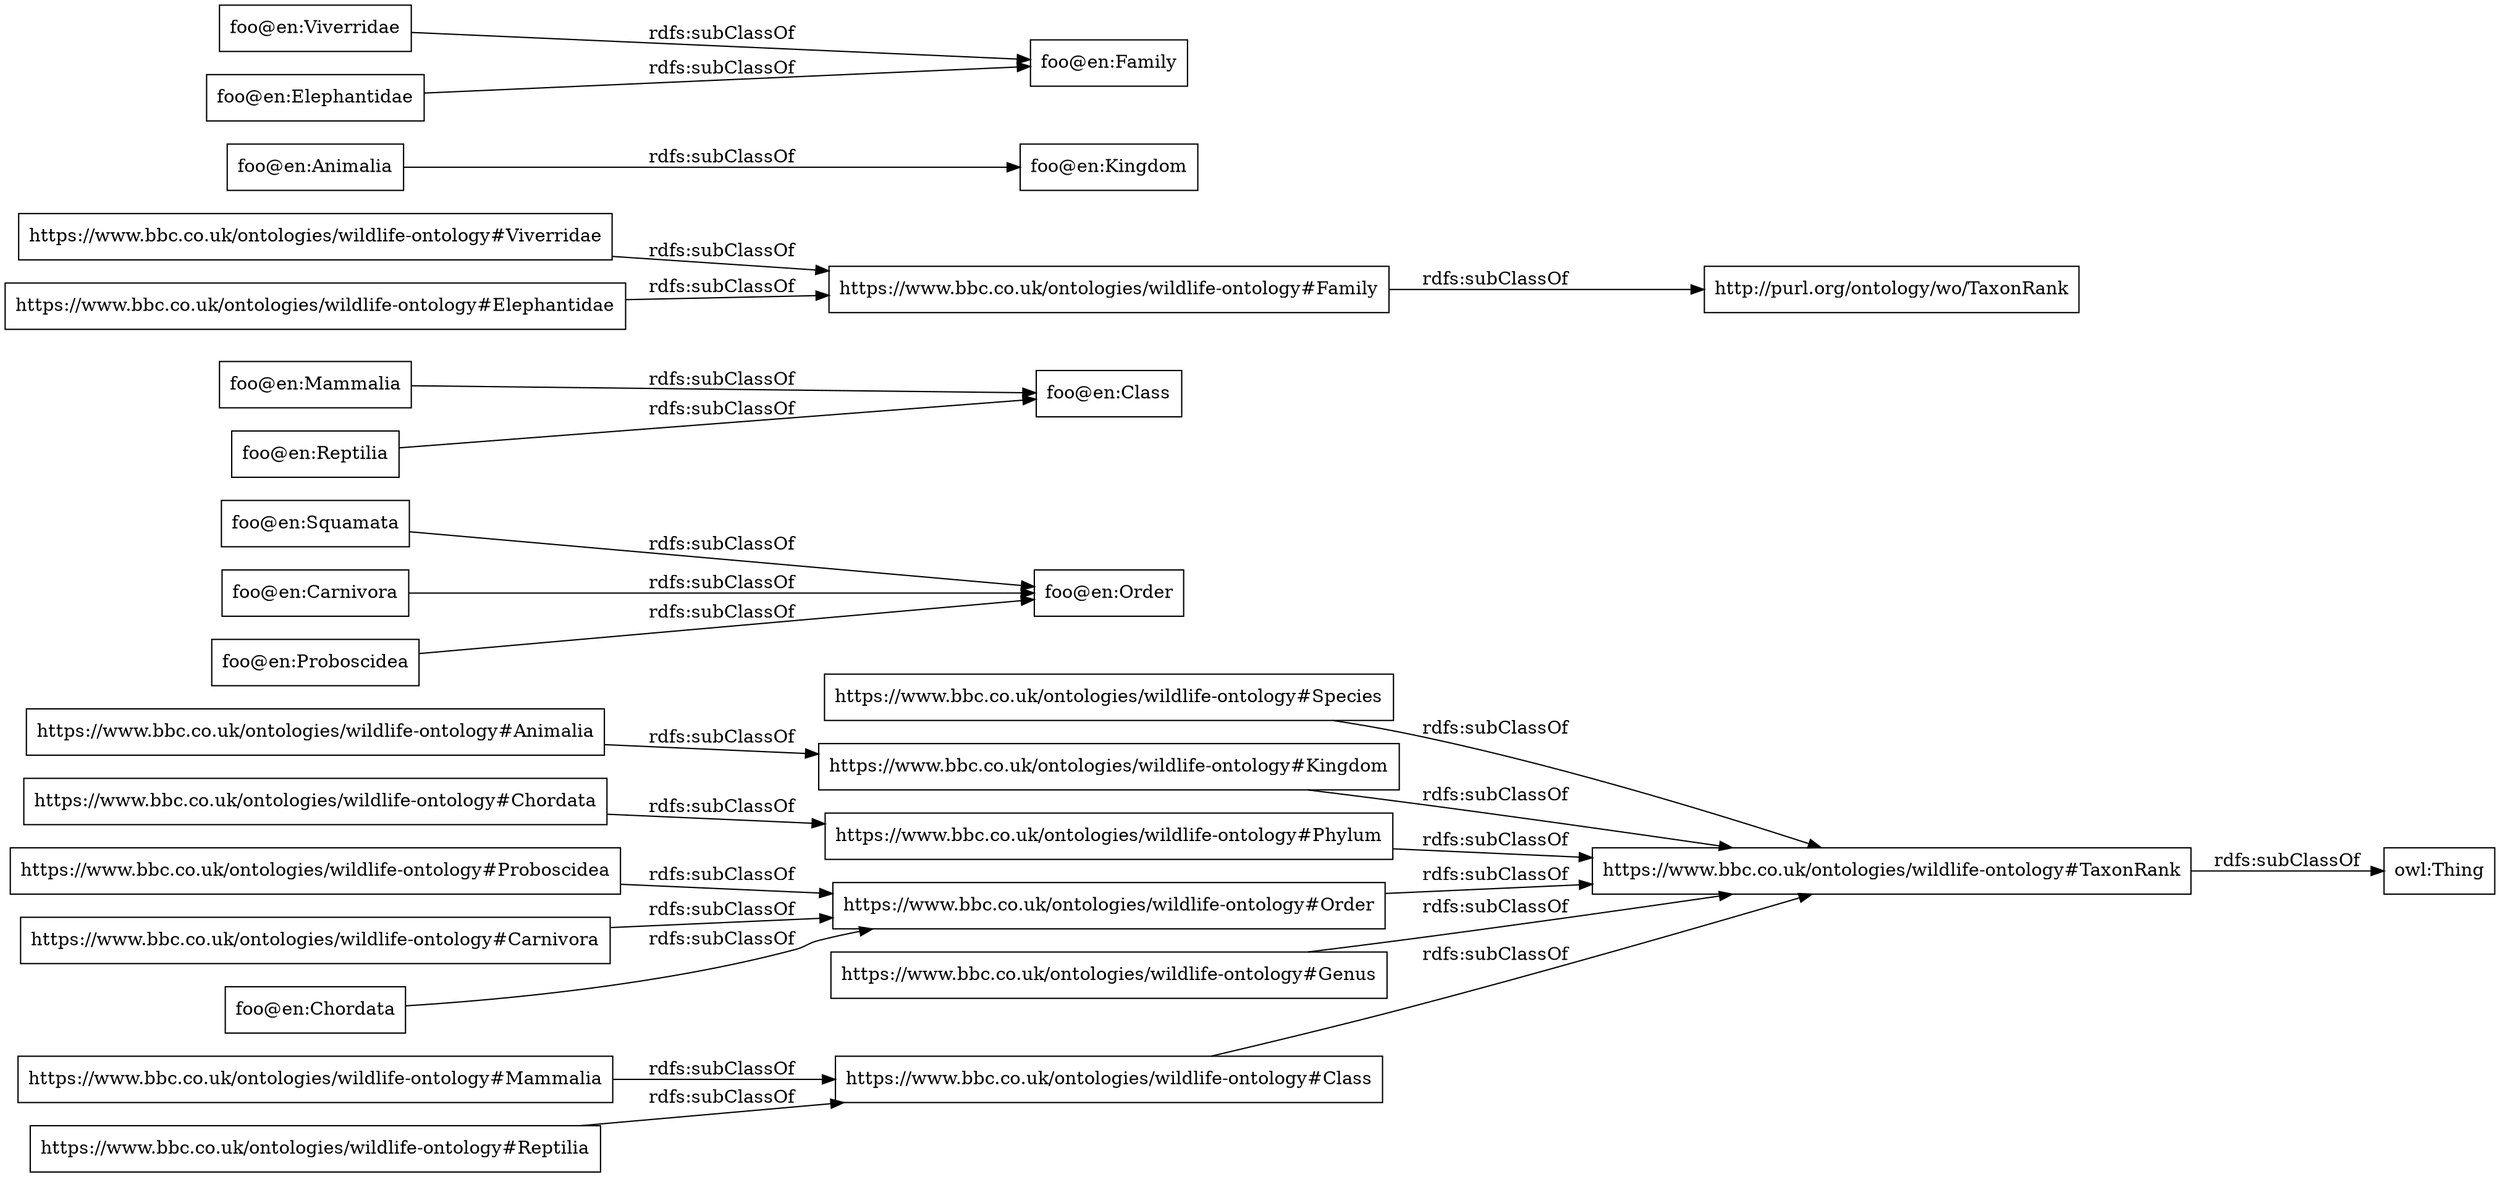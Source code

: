 digraph ar2dtool_diagram { 
rankdir=LR;
size="1000"
node [shape = rectangle, color="black"]; "https://www.bbc.co.uk/ontologies/wildlife-ontology#Species" "https://www.bbc.co.uk/ontologies/wildlife-ontology#Animalia" "https://www.bbc.co.uk/ontologies/wildlife-ontology#Kingdom" "https://www.bbc.co.uk/ontologies/wildlife-ontology#Proboscidea" "foo@en:Squamata" "https://www.bbc.co.uk/ontologies/wildlife-ontology#Phylum" "foo@en:Mammalia" "https://www.bbc.co.uk/ontologies/wildlife-ontology#Viverridae" "https://www.bbc.co.uk/ontologies/wildlife-ontology#Order" "https://www.bbc.co.uk/ontologies/wildlife-ontology#Mammalia" "https://www.bbc.co.uk/ontologies/wildlife-ontology#Genus" "https://www.bbc.co.uk/ontologies/wildlife-ontology#Carnivora" "https://www.bbc.co.uk/ontologies/wildlife-ontology#TaxonRank" "foo@en:Animalia" "https://www.bbc.co.uk/ontologies/wildlife-ontology#Class" "foo@en:Order" "https://www.bbc.co.uk/ontologies/wildlife-ontology#Family" "https://www.bbc.co.uk/ontologies/wildlife-ontology#Elephantidae" "foo@en:Carnivora" "https://www.bbc.co.uk/ontologies/wildlife-ontology#Chordata" "foo@en:Kingdom" "foo@en:Viverridae" "foo@en:Elephantidae" "foo@en:Reptilia" "https://www.bbc.co.uk/ontologies/wildlife-ontology#Reptilia" "foo@en:Family" "foo@en:Class" "foo@en:Proboscidea" "foo@en:Chordata" ; /*classes style*/
	"https://www.bbc.co.uk/ontologies/wildlife-ontology#TaxonRank" -> "owl:Thing" [ label = "rdfs:subClassOf" ];
	"https://www.bbc.co.uk/ontologies/wildlife-ontology#Reptilia" -> "https://www.bbc.co.uk/ontologies/wildlife-ontology#Class" [ label = "rdfs:subClassOf" ];
	"https://www.bbc.co.uk/ontologies/wildlife-ontology#Kingdom" -> "https://www.bbc.co.uk/ontologies/wildlife-ontology#TaxonRank" [ label = "rdfs:subClassOf" ];
	"https://www.bbc.co.uk/ontologies/wildlife-ontology#Species" -> "https://www.bbc.co.uk/ontologies/wildlife-ontology#TaxonRank" [ label = "rdfs:subClassOf" ];
	"https://www.bbc.co.uk/ontologies/wildlife-ontology#Phylum" -> "https://www.bbc.co.uk/ontologies/wildlife-ontology#TaxonRank" [ label = "rdfs:subClassOf" ];
	"foo@en:Chordata" -> "https://www.bbc.co.uk/ontologies/wildlife-ontology#Order" [ label = "rdfs:subClassOf" ];
	"https://www.bbc.co.uk/ontologies/wildlife-ontology#Animalia" -> "https://www.bbc.co.uk/ontologies/wildlife-ontology#Kingdom" [ label = "rdfs:subClassOf" ];
	"https://www.bbc.co.uk/ontologies/wildlife-ontology#Mammalia" -> "https://www.bbc.co.uk/ontologies/wildlife-ontology#Class" [ label = "rdfs:subClassOf" ];
	"foo@en:Squamata" -> "foo@en:Order" [ label = "rdfs:subClassOf" ];
	"https://www.bbc.co.uk/ontologies/wildlife-ontology#Elephantidae" -> "https://www.bbc.co.uk/ontologies/wildlife-ontology#Family" [ label = "rdfs:subClassOf" ];
	"https://www.bbc.co.uk/ontologies/wildlife-ontology#Order" -> "https://www.bbc.co.uk/ontologies/wildlife-ontology#TaxonRank" [ label = "rdfs:subClassOf" ];
	"foo@en:Elephantidae" -> "foo@en:Family" [ label = "rdfs:subClassOf" ];
	"https://www.bbc.co.uk/ontologies/wildlife-ontology#Family" -> "http://purl.org/ontology/wo/TaxonRank" [ label = "rdfs:subClassOf" ];
	"foo@en:Proboscidea" -> "foo@en:Order" [ label = "rdfs:subClassOf" ];
	"https://www.bbc.co.uk/ontologies/wildlife-ontology#Class" -> "https://www.bbc.co.uk/ontologies/wildlife-ontology#TaxonRank" [ label = "rdfs:subClassOf" ];
	"foo@en:Reptilia" -> "foo@en:Class" [ label = "rdfs:subClassOf" ];
	"https://www.bbc.co.uk/ontologies/wildlife-ontology#Genus" -> "https://www.bbc.co.uk/ontologies/wildlife-ontology#TaxonRank" [ label = "rdfs:subClassOf" ];
	"foo@en:Viverridae" -> "foo@en:Family" [ label = "rdfs:subClassOf" ];
	"https://www.bbc.co.uk/ontologies/wildlife-ontology#Proboscidea" -> "https://www.bbc.co.uk/ontologies/wildlife-ontology#Order" [ label = "rdfs:subClassOf" ];
	"foo@en:Animalia" -> "foo@en:Kingdom" [ label = "rdfs:subClassOf" ];
	"https://www.bbc.co.uk/ontologies/wildlife-ontology#Carnivora" -> "https://www.bbc.co.uk/ontologies/wildlife-ontology#Order" [ label = "rdfs:subClassOf" ];
	"foo@en:Carnivora" -> "foo@en:Order" [ label = "rdfs:subClassOf" ];
	"foo@en:Mammalia" -> "foo@en:Class" [ label = "rdfs:subClassOf" ];
	"https://www.bbc.co.uk/ontologies/wildlife-ontology#Chordata" -> "https://www.bbc.co.uk/ontologies/wildlife-ontology#Phylum" [ label = "rdfs:subClassOf" ];
	"https://www.bbc.co.uk/ontologies/wildlife-ontology#Viverridae" -> "https://www.bbc.co.uk/ontologies/wildlife-ontology#Family" [ label = "rdfs:subClassOf" ];

}

